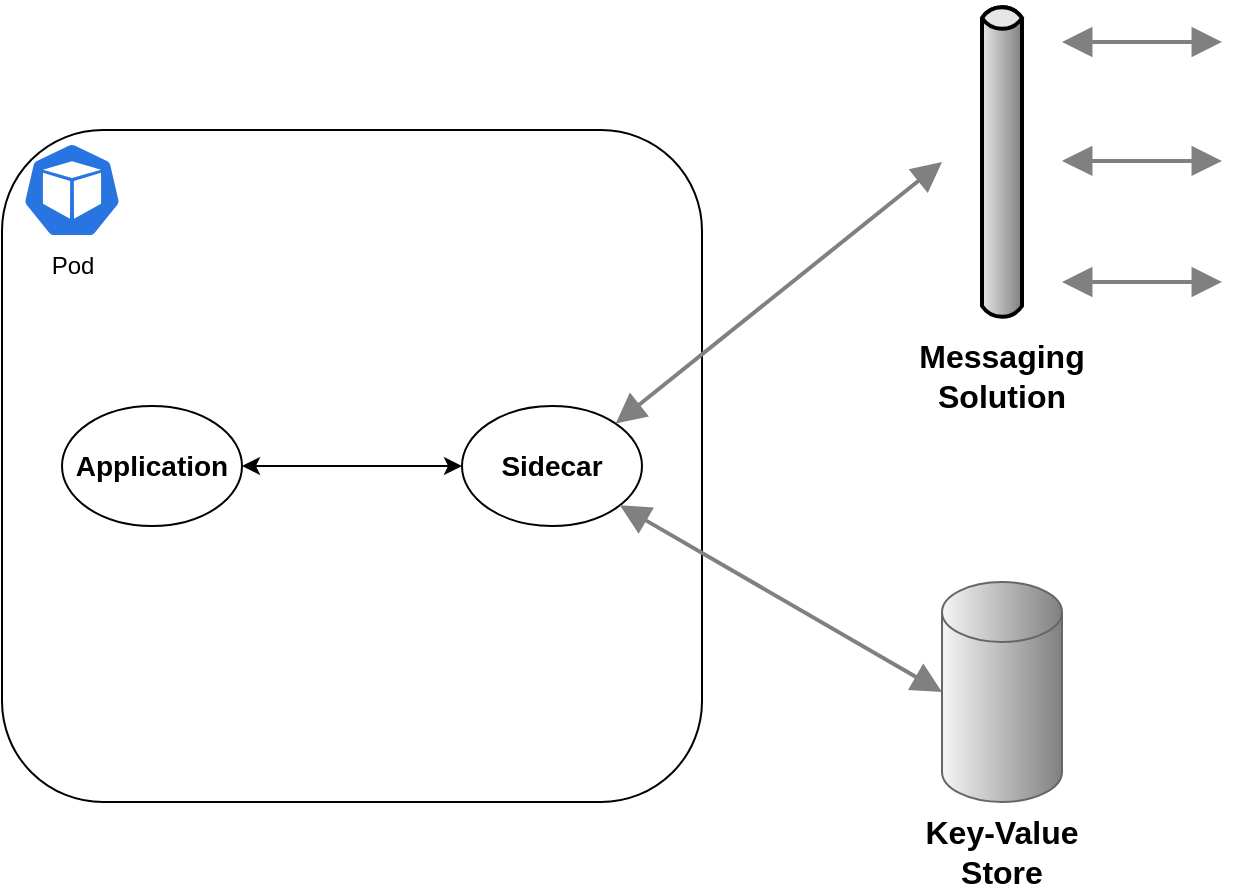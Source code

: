 <mxfile version="21.6.1" type="device">
  <diagram name="Page-1" id="UYcE53nR1hinjPcU2rN3">
    <mxGraphModel dx="1244" dy="950" grid="1" gridSize="10" guides="1" tooltips="1" connect="1" arrows="1" fold="1" page="1" pageScale="1" pageWidth="1169" pageHeight="827" math="0" shadow="0">
      <root>
        <mxCell id="0" />
        <mxCell id="1" parent="0" />
        <mxCell id="n2uw9q_PBYOhzfTkfu4n-2" value="" style="rounded=1;whiteSpace=wrap;html=1;" vertex="1" parent="1">
          <mxGeometry x="230" y="264" width="350" height="336" as="geometry" />
        </mxCell>
        <mxCell id="n2uw9q_PBYOhzfTkfu4n-1" value="Pod" style="sketch=0;html=1;dashed=0;whitespace=wrap;fillColor=#2875E2;strokeColor=#ffffff;points=[[0.005,0.63,0],[0.1,0.2,0],[0.9,0.2,0],[0.5,0,0],[0.995,0.63,0],[0.72,0.99,0],[0.5,1,0],[0.28,0.99,0]];verticalLabelPosition=bottom;align=center;verticalAlign=top;shape=mxgraph.kubernetes.icon;prIcon=pod" vertex="1" parent="1">
          <mxGeometry x="240" y="270" width="50" height="48" as="geometry" />
        </mxCell>
        <mxCell id="n2uw9q_PBYOhzfTkfu4n-24" style="edgeStyle=orthogonalEdgeStyle;rounded=0;orthogonalLoop=1;jettySize=auto;html=1;entryX=0;entryY=0.5;entryDx=0;entryDy=0;startArrow=classic;startFill=1;" edge="1" parent="1" source="n2uw9q_PBYOhzfTkfu4n-6" target="n2uw9q_PBYOhzfTkfu4n-9">
          <mxGeometry relative="1" as="geometry" />
        </mxCell>
        <mxCell id="n2uw9q_PBYOhzfTkfu4n-6" value="&lt;b&gt;&lt;font style=&quot;font-size: 14px;&quot;&gt;Application&lt;/font&gt;&lt;/b&gt;" style="ellipse;whiteSpace=wrap;html=1;" vertex="1" parent="1">
          <mxGeometry x="260" y="402" width="90" height="60" as="geometry" />
        </mxCell>
        <mxCell id="n2uw9q_PBYOhzfTkfu4n-9" value="&lt;font style=&quot;font-size: 14px;&quot;&gt;&lt;b&gt;Sidecar&lt;/b&gt;&lt;/font&gt;" style="ellipse;whiteSpace=wrap;html=1;" vertex="1" parent="1">
          <mxGeometry x="460" y="402" width="90" height="60" as="geometry" />
        </mxCell>
        <mxCell id="n2uw9q_PBYOhzfTkfu4n-10" value="" style="shape=cylinder3;whiteSpace=wrap;html=1;boundedLbl=1;backgroundOutline=1;size=15;fillColor=#f5f5f5;fontColor=#333333;strokeColor=#666666;gradientColor=#808080;gradientDirection=east;" vertex="1" parent="1">
          <mxGeometry x="700" y="490" width="60" height="110" as="geometry" />
        </mxCell>
        <mxCell id="n2uw9q_PBYOhzfTkfu4n-12" value="" style="strokeWidth=2;strokeColor=#000000;dashed=0;align=center;html=1;fontSize=8;shape=mxgraph.eip.messageChannel;rotation=-90;" vertex="1" parent="1">
          <mxGeometry x="650" y="250" width="160" height="60" as="geometry" />
        </mxCell>
        <mxCell id="n2uw9q_PBYOhzfTkfu4n-14" value="" style="edgeStyle=elbowEdgeStyle;strokeWidth=2;rounded=0;endArrow=block;startArrow=block;startSize=10;endSize=10;dashed=0;html=1;strokeColor=#808080;exitX=0;exitY=1;exitDx=40;exitDy=0;exitPerimeter=0;" edge="1" parent="1">
          <mxGeometry relative="1" as="geometry">
            <mxPoint x="760" y="340" as="sourcePoint" />
            <mxPoint x="840" y="340" as="targetPoint" />
          </mxGeometry>
        </mxCell>
        <mxCell id="n2uw9q_PBYOhzfTkfu4n-17" value="" style="strokeWidth=2;rounded=0;endArrow=block;startArrow=block;startSize=10;endSize=10;dashed=0;html=1;strokeColor=#808080;exitX=0;exitY=0;exitDx=80;exitDy=0;exitPerimeter=0;entryX=1;entryY=0;entryDx=0;entryDy=0;" edge="1" parent="1" source="n2uw9q_PBYOhzfTkfu4n-12" target="n2uw9q_PBYOhzfTkfu4n-9">
          <mxGeometry relative="1" as="geometry">
            <mxPoint x="650.44" y="290" as="sourcePoint" />
            <mxPoint x="649.996" y="350" as="targetPoint" />
          </mxGeometry>
        </mxCell>
        <mxCell id="n2uw9q_PBYOhzfTkfu4n-18" value="" style="edgeStyle=elbowEdgeStyle;strokeWidth=2;rounded=0;endArrow=block;startArrow=block;startSize=10;endSize=10;dashed=0;html=1;strokeColor=#808080;exitX=0;exitY=1;exitDx=40;exitDy=0;exitPerimeter=0;" edge="1" parent="1">
          <mxGeometry relative="1" as="geometry">
            <mxPoint x="760" y="220" as="sourcePoint" />
            <mxPoint x="840" y="220" as="targetPoint" />
          </mxGeometry>
        </mxCell>
        <mxCell id="n2uw9q_PBYOhzfTkfu4n-20" value="" style="edgeStyle=elbowEdgeStyle;strokeWidth=2;rounded=0;endArrow=block;startArrow=block;startSize=10;endSize=10;dashed=0;html=1;strokeColor=#808080;exitX=0;exitY=1;exitDx=40;exitDy=0;exitPerimeter=0;" edge="1" parent="1">
          <mxGeometry relative="1" as="geometry">
            <mxPoint x="760" y="279.44" as="sourcePoint" />
            <mxPoint x="840" y="279.44" as="targetPoint" />
          </mxGeometry>
        </mxCell>
        <mxCell id="n2uw9q_PBYOhzfTkfu4n-21" value="&lt;font style=&quot;font-size: 16px;&quot;&gt;&lt;b&gt;Messaging Solution&lt;/b&gt;&lt;/font&gt;" style="text;html=1;strokeColor=none;fillColor=none;align=center;verticalAlign=middle;whiteSpace=wrap;rounded=0;" vertex="1" parent="1">
          <mxGeometry x="700" y="372" width="60" height="30" as="geometry" />
        </mxCell>
        <mxCell id="n2uw9q_PBYOhzfTkfu4n-22" value="" style="strokeWidth=2;rounded=0;endArrow=block;startArrow=block;startSize=10;endSize=10;dashed=0;html=1;strokeColor=#808080;exitX=0;exitY=0.5;exitDx=0;exitDy=0;exitPerimeter=0;" edge="1" parent="1" source="n2uw9q_PBYOhzfTkfu4n-10" target="n2uw9q_PBYOhzfTkfu4n-9">
          <mxGeometry relative="1" as="geometry">
            <mxPoint x="643" y="510" as="sourcePoint" />
            <mxPoint x="480" y="641" as="targetPoint" />
          </mxGeometry>
        </mxCell>
        <mxCell id="n2uw9q_PBYOhzfTkfu4n-23" value="&lt;font style=&quot;font-size: 16px;&quot;&gt;&lt;b&gt;Key-Value&lt;br&gt;Store&lt;br&gt;&lt;/b&gt;&lt;/font&gt;" style="text;html=1;strokeColor=none;fillColor=none;align=center;verticalAlign=middle;whiteSpace=wrap;rounded=0;" vertex="1" parent="1">
          <mxGeometry x="680" y="610" width="100" height="30" as="geometry" />
        </mxCell>
      </root>
    </mxGraphModel>
  </diagram>
</mxfile>
